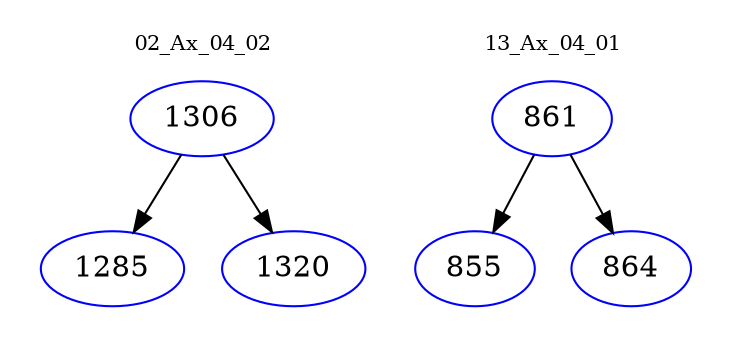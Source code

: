 digraph{
subgraph cluster_0 {
color = white
label = "02_Ax_04_02";
fontsize=10;
T0_1306 [label="1306", color="blue"]
T0_1306 -> T0_1285 [color="black"]
T0_1285 [label="1285", color="blue"]
T0_1306 -> T0_1320 [color="black"]
T0_1320 [label="1320", color="blue"]
}
subgraph cluster_1 {
color = white
label = "13_Ax_04_01";
fontsize=10;
T1_861 [label="861", color="blue"]
T1_861 -> T1_855 [color="black"]
T1_855 [label="855", color="blue"]
T1_861 -> T1_864 [color="black"]
T1_864 [label="864", color="blue"]
}
}
